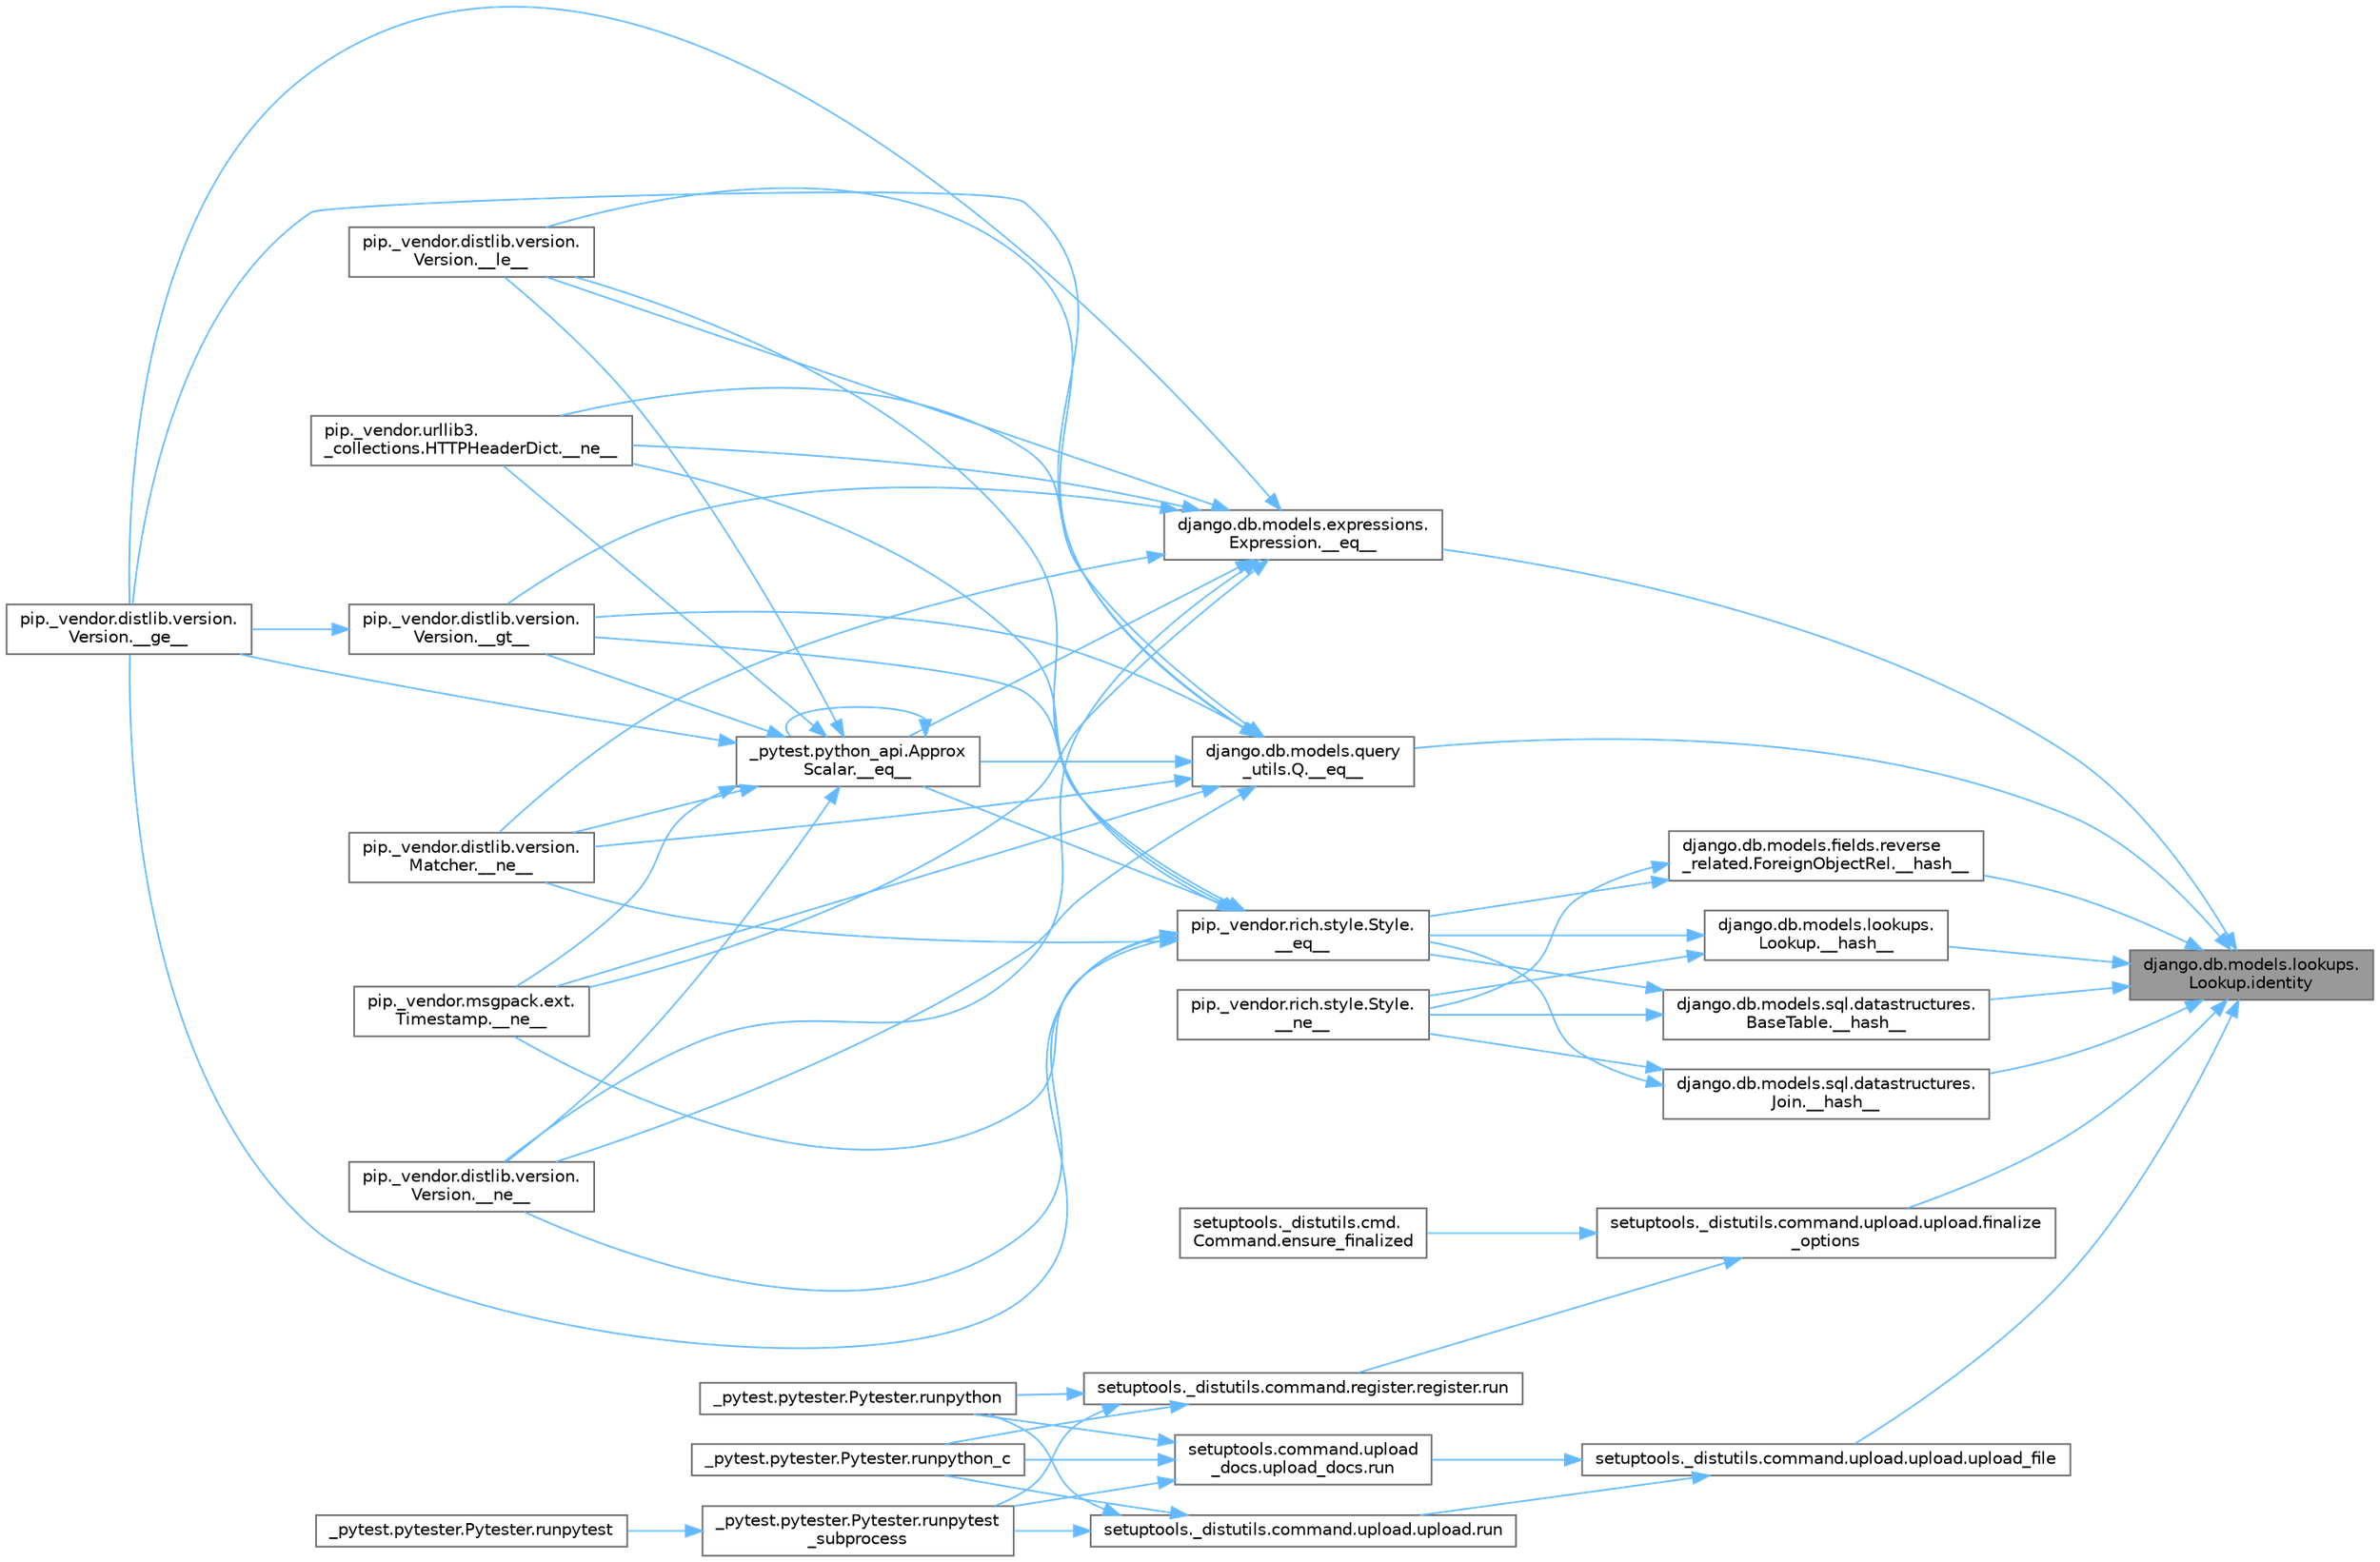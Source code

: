 digraph "django.db.models.lookups.Lookup.identity"
{
 // LATEX_PDF_SIZE
  bgcolor="transparent";
  edge [fontname=Helvetica,fontsize=10,labelfontname=Helvetica,labelfontsize=10];
  node [fontname=Helvetica,fontsize=10,shape=box,height=0.2,width=0.4];
  rankdir="RL";
  Node1 [id="Node000001",label="django.db.models.lookups.\lLookup.identity",height=0.2,width=0.4,color="gray40", fillcolor="grey60", style="filled", fontcolor="black",tooltip=" "];
  Node1 -> Node2 [id="edge1_Node000001_Node000002",dir="back",color="steelblue1",style="solid",tooltip=" "];
  Node2 [id="Node000002",label="django.db.models.expressions.\lExpression.__eq__",height=0.2,width=0.4,color="grey40", fillcolor="white", style="filled",URL="$classdjango_1_1db_1_1models_1_1expressions_1_1_expression.html#adb4c2940b4e88b38771aac46593315e1",tooltip=" "];
  Node2 -> Node3 [id="edge2_Node000002_Node000003",dir="back",color="steelblue1",style="solid",tooltip=" "];
  Node3 [id="Node000003",label="_pytest.python_api.Approx\lScalar.__eq__",height=0.2,width=0.4,color="grey40", fillcolor="white", style="filled",URL="$class__pytest_1_1python__api_1_1_approx_scalar.html#af4601ee4ca7409927f88c83ebfc3d923",tooltip=" "];
  Node3 -> Node3 [id="edge3_Node000003_Node000003",dir="back",color="steelblue1",style="solid",tooltip=" "];
  Node3 -> Node4 [id="edge4_Node000003_Node000004",dir="back",color="steelblue1",style="solid",tooltip=" "];
  Node4 [id="Node000004",label="pip._vendor.distlib.version.\lVersion.__ge__",height=0.2,width=0.4,color="grey40", fillcolor="white", style="filled",URL="$classpip_1_1__vendor_1_1distlib_1_1version_1_1_version.html#aa6b7b889cebc687ddb5ed9040d01b1ec",tooltip=" "];
  Node3 -> Node5 [id="edge5_Node000003_Node000005",dir="back",color="steelblue1",style="solid",tooltip=" "];
  Node5 [id="Node000005",label="pip._vendor.distlib.version.\lVersion.__gt__",height=0.2,width=0.4,color="grey40", fillcolor="white", style="filled",URL="$classpip_1_1__vendor_1_1distlib_1_1version_1_1_version.html#a51cf0c8da1bb6829173ff6861b10cb5f",tooltip=" "];
  Node5 -> Node4 [id="edge6_Node000005_Node000004",dir="back",color="steelblue1",style="solid",tooltip=" "];
  Node3 -> Node6 [id="edge7_Node000003_Node000006",dir="back",color="steelblue1",style="solid",tooltip=" "];
  Node6 [id="Node000006",label="pip._vendor.distlib.version.\lVersion.__le__",height=0.2,width=0.4,color="grey40", fillcolor="white", style="filled",URL="$classpip_1_1__vendor_1_1distlib_1_1version_1_1_version.html#ae5e2c5d9b76377e286fcf92a382cbb8b",tooltip=" "];
  Node3 -> Node7 [id="edge8_Node000003_Node000007",dir="back",color="steelblue1",style="solid",tooltip=" "];
  Node7 [id="Node000007",label="pip._vendor.distlib.version.\lMatcher.__ne__",height=0.2,width=0.4,color="grey40", fillcolor="white", style="filled",URL="$classpip_1_1__vendor_1_1distlib_1_1version_1_1_matcher.html#a24f8f8a4686bff3018fee5d22f4e02f1",tooltip=" "];
  Node3 -> Node8 [id="edge9_Node000003_Node000008",dir="back",color="steelblue1",style="solid",tooltip=" "];
  Node8 [id="Node000008",label="pip._vendor.distlib.version.\lVersion.__ne__",height=0.2,width=0.4,color="grey40", fillcolor="white", style="filled",URL="$classpip_1_1__vendor_1_1distlib_1_1version_1_1_version.html#aea3cdf6db007318ab1a2e8d144e2a4a1",tooltip=" "];
  Node3 -> Node9 [id="edge10_Node000003_Node000009",dir="back",color="steelblue1",style="solid",tooltip=" "];
  Node9 [id="Node000009",label="pip._vendor.msgpack.ext.\lTimestamp.__ne__",height=0.2,width=0.4,color="grey40", fillcolor="white", style="filled",URL="$classpip_1_1__vendor_1_1msgpack_1_1ext_1_1_timestamp.html#ac38b8cada8075f7a1133b06bc99b2317",tooltip=" "];
  Node3 -> Node10 [id="edge11_Node000003_Node000010",dir="back",color="steelblue1",style="solid",tooltip=" "];
  Node10 [id="Node000010",label="pip._vendor.urllib3.\l_collections.HTTPHeaderDict.__ne__",height=0.2,width=0.4,color="grey40", fillcolor="white", style="filled",URL="$classpip_1_1__vendor_1_1urllib3_1_1__collections_1_1_h_t_t_p_header_dict.html#aa7766a9499d33160a1258e140e35a806",tooltip=" "];
  Node2 -> Node4 [id="edge12_Node000002_Node000004",dir="back",color="steelblue1",style="solid",tooltip=" "];
  Node2 -> Node5 [id="edge13_Node000002_Node000005",dir="back",color="steelblue1",style="solid",tooltip=" "];
  Node2 -> Node6 [id="edge14_Node000002_Node000006",dir="back",color="steelblue1",style="solid",tooltip=" "];
  Node2 -> Node7 [id="edge15_Node000002_Node000007",dir="back",color="steelblue1",style="solid",tooltip=" "];
  Node2 -> Node8 [id="edge16_Node000002_Node000008",dir="back",color="steelblue1",style="solid",tooltip=" "];
  Node2 -> Node9 [id="edge17_Node000002_Node000009",dir="back",color="steelblue1",style="solid",tooltip=" "];
  Node2 -> Node10 [id="edge18_Node000002_Node000010",dir="back",color="steelblue1",style="solid",tooltip=" "];
  Node1 -> Node11 [id="edge19_Node000001_Node000011",dir="back",color="steelblue1",style="solid",tooltip=" "];
  Node11 [id="Node000011",label="django.db.models.query\l_utils.Q.__eq__",height=0.2,width=0.4,color="grey40", fillcolor="white", style="filled",URL="$classdjango_1_1db_1_1models_1_1query__utils_1_1_q.html#aa83c3e0a1d5257be65a946fcc4baf58a",tooltip=" "];
  Node11 -> Node3 [id="edge20_Node000011_Node000003",dir="back",color="steelblue1",style="solid",tooltip=" "];
  Node11 -> Node4 [id="edge21_Node000011_Node000004",dir="back",color="steelblue1",style="solid",tooltip=" "];
  Node11 -> Node5 [id="edge22_Node000011_Node000005",dir="back",color="steelblue1",style="solid",tooltip=" "];
  Node11 -> Node6 [id="edge23_Node000011_Node000006",dir="back",color="steelblue1",style="solid",tooltip=" "];
  Node11 -> Node7 [id="edge24_Node000011_Node000007",dir="back",color="steelblue1",style="solid",tooltip=" "];
  Node11 -> Node8 [id="edge25_Node000011_Node000008",dir="back",color="steelblue1",style="solid",tooltip=" "];
  Node11 -> Node9 [id="edge26_Node000011_Node000009",dir="back",color="steelblue1",style="solid",tooltip=" "];
  Node11 -> Node10 [id="edge27_Node000011_Node000010",dir="back",color="steelblue1",style="solid",tooltip=" "];
  Node1 -> Node12 [id="edge28_Node000001_Node000012",dir="back",color="steelblue1",style="solid",tooltip=" "];
  Node12 [id="Node000012",label="django.db.models.fields.reverse\l_related.ForeignObjectRel.__hash__",height=0.2,width=0.4,color="grey40", fillcolor="white", style="filled",URL="$classdjango_1_1db_1_1models_1_1fields_1_1reverse__related_1_1_foreign_object_rel.html#aa0478c97c51638ebbe5b348c9ace7a13",tooltip=" "];
  Node12 -> Node13 [id="edge29_Node000012_Node000013",dir="back",color="steelblue1",style="solid",tooltip=" "];
  Node13 [id="Node000013",label="pip._vendor.rich.style.Style.\l__eq__",height=0.2,width=0.4,color="grey40", fillcolor="white", style="filled",URL="$classpip_1_1__vendor_1_1rich_1_1style_1_1_style.html#aa1040cd22d3171dc8ac3f0ce31653284",tooltip=" "];
  Node13 -> Node3 [id="edge30_Node000013_Node000003",dir="back",color="steelblue1",style="solid",tooltip=" "];
  Node13 -> Node4 [id="edge31_Node000013_Node000004",dir="back",color="steelblue1",style="solid",tooltip=" "];
  Node13 -> Node5 [id="edge32_Node000013_Node000005",dir="back",color="steelblue1",style="solid",tooltip=" "];
  Node13 -> Node6 [id="edge33_Node000013_Node000006",dir="back",color="steelblue1",style="solid",tooltip=" "];
  Node13 -> Node7 [id="edge34_Node000013_Node000007",dir="back",color="steelblue1",style="solid",tooltip=" "];
  Node13 -> Node8 [id="edge35_Node000013_Node000008",dir="back",color="steelblue1",style="solid",tooltip=" "];
  Node13 -> Node9 [id="edge36_Node000013_Node000009",dir="back",color="steelblue1",style="solid",tooltip=" "];
  Node13 -> Node10 [id="edge37_Node000013_Node000010",dir="back",color="steelblue1",style="solid",tooltip=" "];
  Node12 -> Node14 [id="edge38_Node000012_Node000014",dir="back",color="steelblue1",style="solid",tooltip=" "];
  Node14 [id="Node000014",label="pip._vendor.rich.style.Style.\l__ne__",height=0.2,width=0.4,color="grey40", fillcolor="white", style="filled",URL="$classpip_1_1__vendor_1_1rich_1_1style_1_1_style.html#a97595d869459e2d619505c87c0b9fe81",tooltip=" "];
  Node1 -> Node15 [id="edge39_Node000001_Node000015",dir="back",color="steelblue1",style="solid",tooltip=" "];
  Node15 [id="Node000015",label="django.db.models.lookups.\lLookup.__hash__",height=0.2,width=0.4,color="grey40", fillcolor="white", style="filled",URL="$classdjango_1_1db_1_1models_1_1lookups_1_1_lookup.html#a05201ecef16ee5ad8c9a403b7ebbc268",tooltip=" "];
  Node15 -> Node13 [id="edge40_Node000015_Node000013",dir="back",color="steelblue1",style="solid",tooltip=" "];
  Node15 -> Node14 [id="edge41_Node000015_Node000014",dir="back",color="steelblue1",style="solid",tooltip=" "];
  Node1 -> Node16 [id="edge42_Node000001_Node000016",dir="back",color="steelblue1",style="solid",tooltip=" "];
  Node16 [id="Node000016",label="django.db.models.sql.datastructures.\lBaseTable.__hash__",height=0.2,width=0.4,color="grey40", fillcolor="white", style="filled",URL="$classdjango_1_1db_1_1models_1_1sql_1_1datastructures_1_1_base_table.html#aebcfbba4343eb7a1520718b608feaaa6",tooltip=" "];
  Node16 -> Node13 [id="edge43_Node000016_Node000013",dir="back",color="steelblue1",style="solid",tooltip=" "];
  Node16 -> Node14 [id="edge44_Node000016_Node000014",dir="back",color="steelblue1",style="solid",tooltip=" "];
  Node1 -> Node17 [id="edge45_Node000001_Node000017",dir="back",color="steelblue1",style="solid",tooltip=" "];
  Node17 [id="Node000017",label="django.db.models.sql.datastructures.\lJoin.__hash__",height=0.2,width=0.4,color="grey40", fillcolor="white", style="filled",URL="$classdjango_1_1db_1_1models_1_1sql_1_1datastructures_1_1_join.html#adcb5282598b4e04b92f6bd262f0d360c",tooltip=" "];
  Node17 -> Node13 [id="edge46_Node000017_Node000013",dir="back",color="steelblue1",style="solid",tooltip=" "];
  Node17 -> Node14 [id="edge47_Node000017_Node000014",dir="back",color="steelblue1",style="solid",tooltip=" "];
  Node1 -> Node18 [id="edge48_Node000001_Node000018",dir="back",color="steelblue1",style="solid",tooltip=" "];
  Node18 [id="Node000018",label="setuptools._distutils.command.upload.upload.finalize\l_options",height=0.2,width=0.4,color="grey40", fillcolor="white", style="filled",URL="$classsetuptools_1_1__distutils_1_1command_1_1upload_1_1upload.html#a9c94c240a676c164b8b18a141bc48c4c",tooltip=" "];
  Node18 -> Node19 [id="edge49_Node000018_Node000019",dir="back",color="steelblue1",style="solid",tooltip=" "];
  Node19 [id="Node000019",label="setuptools._distutils.cmd.\lCommand.ensure_finalized",height=0.2,width=0.4,color="grey40", fillcolor="white", style="filled",URL="$classsetuptools_1_1__distutils_1_1cmd_1_1_command.html#a3d586ca13afbfed87a11872fd15515ab",tooltip=" "];
  Node18 -> Node20 [id="edge50_Node000018_Node000020",dir="back",color="steelblue1",style="solid",tooltip=" "];
  Node20 [id="Node000020",label="setuptools._distutils.command.register.register.run",height=0.2,width=0.4,color="grey40", fillcolor="white", style="filled",URL="$classsetuptools_1_1__distutils_1_1command_1_1register_1_1register.html#a2c04b126757f477c907033d7f3d0e169",tooltip=" "];
  Node20 -> Node21 [id="edge51_Node000020_Node000021",dir="back",color="steelblue1",style="solid",tooltip=" "];
  Node21 [id="Node000021",label="_pytest.pytester.Pytester.runpytest\l_subprocess",height=0.2,width=0.4,color="grey40", fillcolor="white", style="filled",URL="$class__pytest_1_1pytester_1_1_pytester.html#a59323c6d6a1469a1206f1c0b8fce99c9",tooltip=" "];
  Node21 -> Node22 [id="edge52_Node000021_Node000022",dir="back",color="steelblue1",style="solid",tooltip=" "];
  Node22 [id="Node000022",label="_pytest.pytester.Pytester.runpytest",height=0.2,width=0.4,color="grey40", fillcolor="white", style="filled",URL="$class__pytest_1_1pytester_1_1_pytester.html#a2765db48ffe1b8853581d711ff43a87b",tooltip=" "];
  Node20 -> Node23 [id="edge53_Node000020_Node000023",dir="back",color="steelblue1",style="solid",tooltip=" "];
  Node23 [id="Node000023",label="_pytest.pytester.Pytester.runpython",height=0.2,width=0.4,color="grey40", fillcolor="white", style="filled",URL="$class__pytest_1_1pytester_1_1_pytester.html#a4e0c539507f15fd333cf618faf9687ef",tooltip=" "];
  Node20 -> Node24 [id="edge54_Node000020_Node000024",dir="back",color="steelblue1",style="solid",tooltip=" "];
  Node24 [id="Node000024",label="_pytest.pytester.Pytester.runpython_c",height=0.2,width=0.4,color="grey40", fillcolor="white", style="filled",URL="$class__pytest_1_1pytester_1_1_pytester.html#aea789acfe206d9c40d9a6bf54a337f2a",tooltip=" "];
  Node1 -> Node25 [id="edge55_Node000001_Node000025",dir="back",color="steelblue1",style="solid",tooltip=" "];
  Node25 [id="Node000025",label="setuptools._distutils.command.upload.upload.upload_file",height=0.2,width=0.4,color="grey40", fillcolor="white", style="filled",URL="$classsetuptools_1_1__distutils_1_1command_1_1upload_1_1upload.html#aa7d9089079f68edc3d38061fcc04211f",tooltip=" "];
  Node25 -> Node26 [id="edge56_Node000025_Node000026",dir="back",color="steelblue1",style="solid",tooltip=" "];
  Node26 [id="Node000026",label="setuptools._distutils.command.upload.upload.run",height=0.2,width=0.4,color="grey40", fillcolor="white", style="filled",URL="$classsetuptools_1_1__distutils_1_1command_1_1upload_1_1upload.html#ace38d87cba47d2d4fea6a9cfd3328afe",tooltip=" "];
  Node26 -> Node21 [id="edge57_Node000026_Node000021",dir="back",color="steelblue1",style="solid",tooltip=" "];
  Node26 -> Node23 [id="edge58_Node000026_Node000023",dir="back",color="steelblue1",style="solid",tooltip=" "];
  Node26 -> Node24 [id="edge59_Node000026_Node000024",dir="back",color="steelblue1",style="solid",tooltip=" "];
  Node25 -> Node27 [id="edge60_Node000025_Node000027",dir="back",color="steelblue1",style="solid",tooltip=" "];
  Node27 [id="Node000027",label="setuptools.command.upload\l_docs.upload_docs.run",height=0.2,width=0.4,color="grey40", fillcolor="white", style="filled",URL="$classsetuptools_1_1command_1_1upload__docs_1_1upload__docs.html#aa4dc06178a865c40dcd7fe0cd77a2bfe",tooltip=" "];
  Node27 -> Node21 [id="edge61_Node000027_Node000021",dir="back",color="steelblue1",style="solid",tooltip=" "];
  Node27 -> Node23 [id="edge62_Node000027_Node000023",dir="back",color="steelblue1",style="solid",tooltip=" "];
  Node27 -> Node24 [id="edge63_Node000027_Node000024",dir="back",color="steelblue1",style="solid",tooltip=" "];
}
